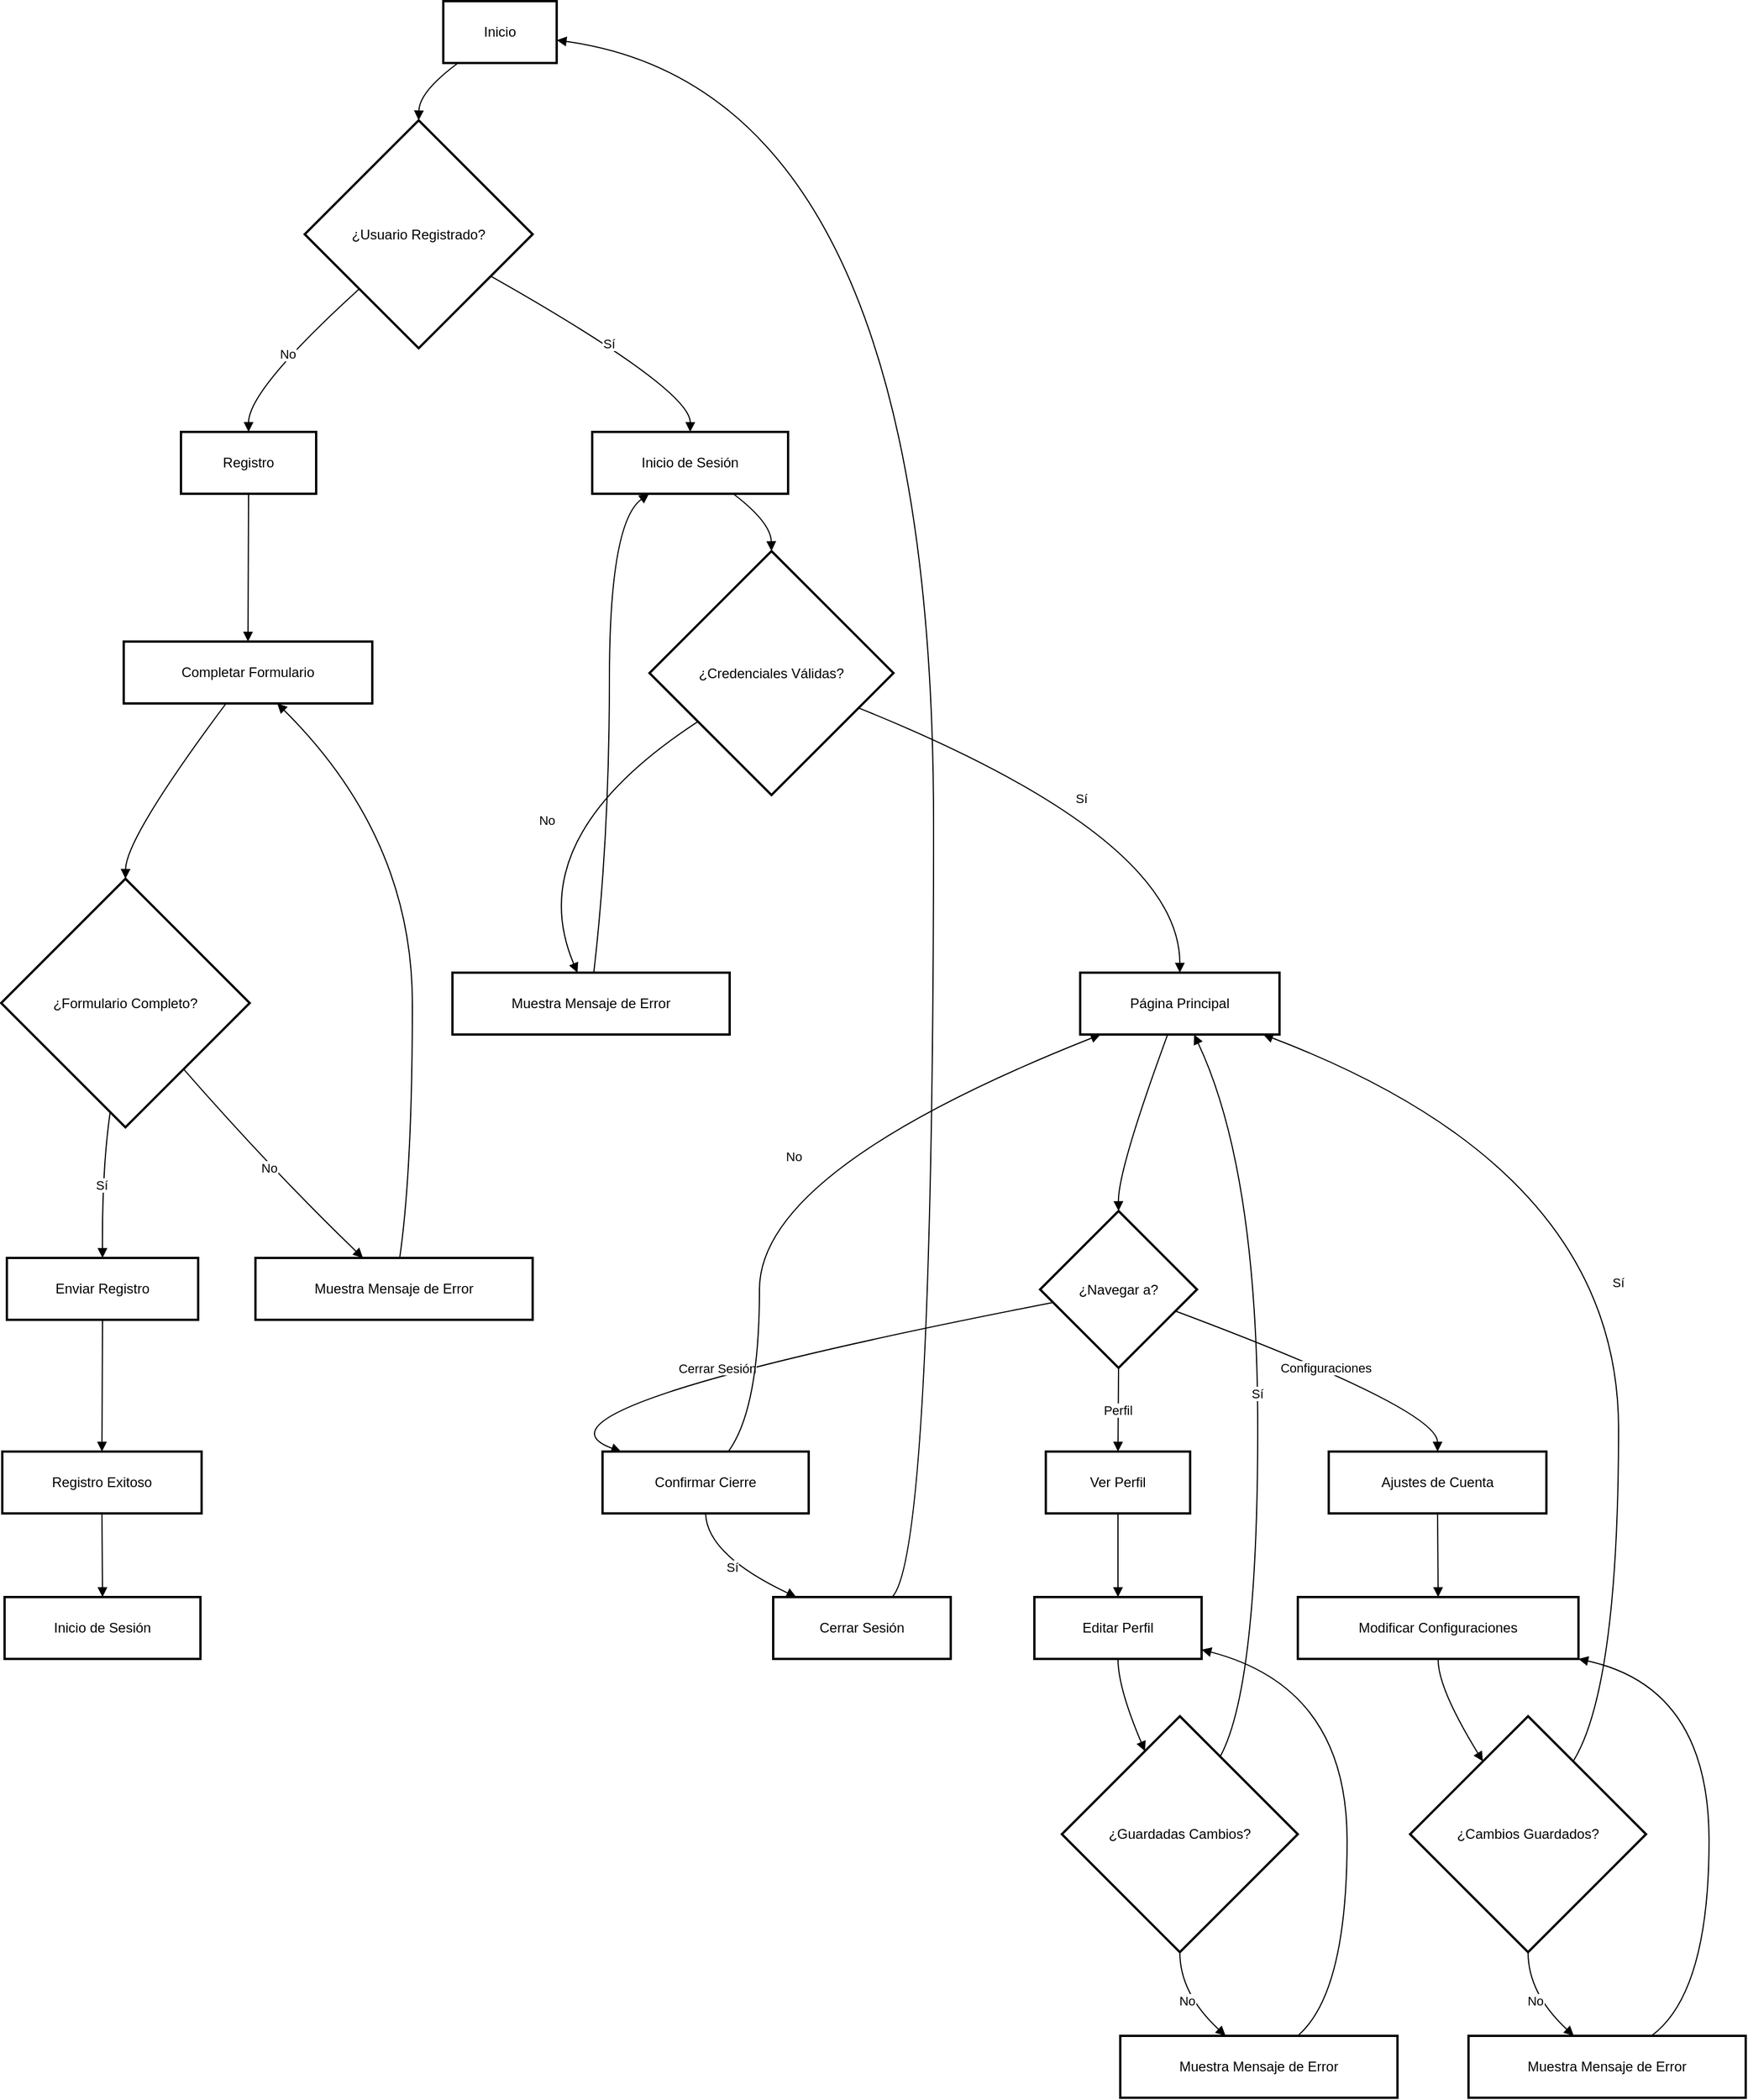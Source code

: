 <mxfile version="26.2.14">
  <diagram name="Página-1" id="99QpyNqReHYSbeTs15qG">
    <mxGraphModel>
      <root>
        <mxCell id="0" />
        <mxCell id="1" parent="0" />
        <mxCell id="2" value="Inicio" style="whiteSpace=wrap;strokeWidth=2;" vertex="1" parent="1">
          <mxGeometry x="394" y="8" width="99" height="54" as="geometry" />
        </mxCell>
        <mxCell id="3" value="¿Usuario Registrado?" style="rhombus;strokeWidth=2;whiteSpace=wrap;" vertex="1" parent="1">
          <mxGeometry x="273" y="112" width="199" height="199" as="geometry" />
        </mxCell>
        <mxCell id="4" value="Inicio de Sesión" style="whiteSpace=wrap;strokeWidth=2;" vertex="1" parent="1">
          <mxGeometry x="524" y="384" width="171" height="54" as="geometry" />
        </mxCell>
        <mxCell id="5" value="Registro" style="whiteSpace=wrap;strokeWidth=2;" vertex="1" parent="1">
          <mxGeometry x="165" y="384" width="118" height="54" as="geometry" />
        </mxCell>
        <mxCell id="6" value="Completar Formulario" style="whiteSpace=wrap;strokeWidth=2;" vertex="1" parent="1">
          <mxGeometry x="115" y="567" width="217" height="54" as="geometry" />
        </mxCell>
        <mxCell id="7" value="¿Formulario Completo?" style="rhombus;strokeWidth=2;whiteSpace=wrap;" vertex="1" parent="1">
          <mxGeometry x="8" y="774" width="217" height="217" as="geometry" />
        </mxCell>
        <mxCell id="8" value="Enviar Registro" style="whiteSpace=wrap;strokeWidth=2;" vertex="1" parent="1">
          <mxGeometry x="13" y="1105" width="167" height="54" as="geometry" />
        </mxCell>
        <mxCell id="9" value="Registro Exitoso" style="whiteSpace=wrap;strokeWidth=2;" vertex="1" parent="1">
          <mxGeometry x="9" y="1274" width="174" height="54" as="geometry" />
        </mxCell>
        <mxCell id="10" value="Inicio de Sesión" style="whiteSpace=wrap;strokeWidth=2;" vertex="1" parent="1">
          <mxGeometry x="11" y="1401" width="171" height="54" as="geometry" />
        </mxCell>
        <mxCell id="11" value="Muestra Mensaje de Error" style="whiteSpace=wrap;strokeWidth=2;" vertex="1" parent="1">
          <mxGeometry x="230" y="1105" width="242" height="54" as="geometry" />
        </mxCell>
        <mxCell id="12" value="¿Credenciales Válidas?" style="rhombus;strokeWidth=2;whiteSpace=wrap;" vertex="1" parent="1">
          <mxGeometry x="574" y="488" width="213" height="213" as="geometry" />
        </mxCell>
        <mxCell id="13" value="Página Principal" style="whiteSpace=wrap;strokeWidth=2;" vertex="1" parent="1">
          <mxGeometry x="950" y="856" width="174" height="54" as="geometry" />
        </mxCell>
        <mxCell id="14" value="Muestra Mensaje de Error" style="whiteSpace=wrap;strokeWidth=2;" vertex="1" parent="1">
          <mxGeometry x="402" y="856" width="242" height="54" as="geometry" />
        </mxCell>
        <mxCell id="15" value="¿Navegar a?" style="rhombus;strokeWidth=2;whiteSpace=wrap;" vertex="1" parent="1">
          <mxGeometry x="915" y="1064" width="137" height="137" as="geometry" />
        </mxCell>
        <mxCell id="16" value="Ver Perfil" style="whiteSpace=wrap;strokeWidth=2;" vertex="1" parent="1">
          <mxGeometry x="920" y="1274" width="126" height="54" as="geometry" />
        </mxCell>
        <mxCell id="17" value="Ajustes de Cuenta" style="whiteSpace=wrap;strokeWidth=2;" vertex="1" parent="1">
          <mxGeometry x="1167" y="1274" width="190" height="54" as="geometry" />
        </mxCell>
        <mxCell id="18" value="Confirmar Cierre" style="whiteSpace=wrap;strokeWidth=2;" vertex="1" parent="1">
          <mxGeometry x="533" y="1274" width="180" height="54" as="geometry" />
        </mxCell>
        <mxCell id="19" value="Cerrar Sesión" style="whiteSpace=wrap;strokeWidth=2;" vertex="1" parent="1">
          <mxGeometry x="682" y="1401" width="155" height="54" as="geometry" />
        </mxCell>
        <mxCell id="20" value="Editar Perfil" style="whiteSpace=wrap;strokeWidth=2;" vertex="1" parent="1">
          <mxGeometry x="910" y="1401" width="146" height="54" as="geometry" />
        </mxCell>
        <mxCell id="21" value="¿Guardadas Cambios?" style="rhombus;strokeWidth=2;whiteSpace=wrap;" vertex="1" parent="1">
          <mxGeometry x="934" y="1505" width="206" height="206" as="geometry" />
        </mxCell>
        <mxCell id="22" value="Muestra Mensaje de Error" style="whiteSpace=wrap;strokeWidth=2;" vertex="1" parent="1">
          <mxGeometry x="985" y="1784" width="242" height="54" as="geometry" />
        </mxCell>
        <mxCell id="23" value="Modificar Configuraciones" style="whiteSpace=wrap;strokeWidth=2;" vertex="1" parent="1">
          <mxGeometry x="1140" y="1401" width="245" height="54" as="geometry" />
        </mxCell>
        <mxCell id="24" value="¿Cambios Guardados?" style="rhombus;strokeWidth=2;whiteSpace=wrap;" vertex="1" parent="1">
          <mxGeometry x="1238" y="1505" width="206" height="206" as="geometry" />
        </mxCell>
        <mxCell id="25" value="Muestra Mensaje de Error" style="whiteSpace=wrap;strokeWidth=2;" vertex="1" parent="1">
          <mxGeometry x="1289" y="1784" width="242" height="54" as="geometry" />
        </mxCell>
        <mxCell id="26" value="" style="curved=1;startArrow=none;endArrow=block;exitX=0.13;exitY=1;entryX=0.5;entryY=0;" edge="1" parent="1" source="2" target="3">
          <mxGeometry relative="1" as="geometry">
            <Array as="points">
              <mxPoint x="373" y="87" />
            </Array>
          </mxGeometry>
        </mxCell>
        <mxCell id="27" value="Sí" style="curved=1;startArrow=none;endArrow=block;exitX=1;exitY=0.79;entryX=0.5;entryY=0;" edge="1" parent="1" source="3" target="4">
          <mxGeometry relative="1" as="geometry">
            <Array as="points">
              <mxPoint x="610" y="347" />
            </Array>
          </mxGeometry>
        </mxCell>
        <mxCell id="28" value="No" style="curved=1;startArrow=none;endArrow=block;exitX=0;exitY=0.96;entryX=0.5;entryY=0;" edge="1" parent="1" source="3" target="5">
          <mxGeometry relative="1" as="geometry">
            <Array as="points">
              <mxPoint x="224" y="347" />
            </Array>
          </mxGeometry>
        </mxCell>
        <mxCell id="29" value="" style="curved=1;startArrow=none;endArrow=block;exitX=0.5;exitY=1;entryX=0.5;entryY=0.01;" edge="1" parent="1" source="5" target="6">
          <mxGeometry relative="1" as="geometry">
            <Array as="points" />
          </mxGeometry>
        </mxCell>
        <mxCell id="30" value="" style="curved=1;startArrow=none;endArrow=block;exitX=0.41;exitY=1.01;entryX=0.5;entryY=0;" edge="1" parent="1" source="6" target="7">
          <mxGeometry relative="1" as="geometry">
            <Array as="points">
              <mxPoint x="117" y="738" />
            </Array>
          </mxGeometry>
        </mxCell>
        <mxCell id="31" value="Sí" style="curved=1;startArrow=none;endArrow=block;exitX=0.43;exitY=1;entryX=0.5;entryY=0.01;" edge="1" parent="1" source="7" target="8">
          <mxGeometry relative="1" as="geometry">
            <Array as="points">
              <mxPoint x="96" y="1028" />
            </Array>
          </mxGeometry>
        </mxCell>
        <mxCell id="32" value="" style="curved=1;startArrow=none;endArrow=block;exitX=0.5;exitY=1.01;entryX=0.5;entryY=0;" edge="1" parent="1" source="8" target="9">
          <mxGeometry relative="1" as="geometry">
            <Array as="points" />
          </mxGeometry>
        </mxCell>
        <mxCell id="33" value="" style="curved=1;startArrow=none;endArrow=block;exitX=0.5;exitY=1;entryX=0.5;entryY=0;" edge="1" parent="1" source="9" target="10">
          <mxGeometry relative="1" as="geometry">
            <Array as="points" />
          </mxGeometry>
        </mxCell>
        <mxCell id="34" value="No" style="curved=1;startArrow=none;endArrow=block;exitX=0.94;exitY=1;entryX=0.39;entryY=0.01;" edge="1" parent="1" source="7" target="11">
          <mxGeometry relative="1" as="geometry">
            <Array as="points">
              <mxPoint x="244" y="1028" />
            </Array>
          </mxGeometry>
        </mxCell>
        <mxCell id="35" value="" style="curved=1;startArrow=none;endArrow=block;exitX=0.52;exitY=0.01;entryX=0.62;entryY=1.01;" edge="1" parent="1" source="11" target="6">
          <mxGeometry relative="1" as="geometry">
            <Array as="points">
              <mxPoint x="367" y="1028" />
              <mxPoint x="367" y="738" />
            </Array>
          </mxGeometry>
        </mxCell>
        <mxCell id="36" value="" style="curved=1;startArrow=none;endArrow=block;exitX=0.72;exitY=1;entryX=0.5;entryY=0;" edge="1" parent="1" source="4" target="12">
          <mxGeometry relative="1" as="geometry">
            <Array as="points">
              <mxPoint x="680" y="463" />
            </Array>
          </mxGeometry>
        </mxCell>
        <mxCell id="37" value="Sí" style="curved=1;startArrow=none;endArrow=block;exitX=1;exitY=0.7;entryX=0.5;entryY=-0.01;" edge="1" parent="1" source="12" target="13">
          <mxGeometry relative="1" as="geometry">
            <Array as="points">
              <mxPoint x="1037" y="738" />
            </Array>
          </mxGeometry>
        </mxCell>
        <mxCell id="38" value="No" style="curved=1;startArrow=none;endArrow=block;exitX=0;exitY=0.83;entryX=0.45;entryY=-0.01;" edge="1" parent="1" source="12" target="14">
          <mxGeometry relative="1" as="geometry">
            <Array as="points">
              <mxPoint x="461" y="738" />
            </Array>
          </mxGeometry>
        </mxCell>
        <mxCell id="39" value="" style="curved=1;startArrow=none;endArrow=block;exitX=0.51;exitY=-0.01;entryX=0.29;entryY=1;" edge="1" parent="1" source="14" target="4">
          <mxGeometry relative="1" as="geometry">
            <Array as="points">
              <mxPoint x="539" y="738" />
              <mxPoint x="539" y="463" />
            </Array>
          </mxGeometry>
        </mxCell>
        <mxCell id="40" value="" style="curved=1;startArrow=none;endArrow=block;exitX=0.44;exitY=0.99;entryX=0.5;entryY=0;" edge="1" parent="1" source="13" target="15">
          <mxGeometry relative="1" as="geometry">
            <Array as="points">
              <mxPoint x="983" y="1028" />
            </Array>
          </mxGeometry>
        </mxCell>
        <mxCell id="41" value="Perfil" style="curved=1;startArrow=none;endArrow=block;exitX=0.5;exitY=1;entryX=0.5;entryY=0;" edge="1" parent="1" source="15" target="16">
          <mxGeometry relative="1" as="geometry">
            <Array as="points" />
          </mxGeometry>
        </mxCell>
        <mxCell id="42" value="Configuraciones" style="curved=1;startArrow=none;endArrow=block;exitX=1;exitY=0.69;entryX=0.5;entryY=0;" edge="1" parent="1" source="15" target="17">
          <mxGeometry relative="1" as="geometry">
            <Array as="points">
              <mxPoint x="1262" y="1237" />
            </Array>
          </mxGeometry>
        </mxCell>
        <mxCell id="43" value="Cerrar Sesión" style="curved=1;startArrow=none;endArrow=block;exitX=0;exitY=0.6;entryX=0.09;entryY=0;" edge="1" parent="1" source="15" target="18">
          <mxGeometry relative="1" as="geometry">
            <Array as="points">
              <mxPoint x="447" y="1237" />
            </Array>
          </mxGeometry>
        </mxCell>
        <mxCell id="44" value="Sí" style="curved=1;startArrow=none;endArrow=block;exitX=0.5;exitY=1;entryX=0.13;entryY=0;" edge="1" parent="1" source="18" target="19">
          <mxGeometry relative="1" as="geometry">
            <Array as="points">
              <mxPoint x="624" y="1364" />
            </Array>
          </mxGeometry>
        </mxCell>
        <mxCell id="45" value="" style="curved=1;startArrow=none;endArrow=block;exitX=0.67;exitY=0;entryX=1;entryY=0.63;" edge="1" parent="1" source="19" target="2">
          <mxGeometry relative="1" as="geometry">
            <Array as="points">
              <mxPoint x="822" y="1364" />
              <mxPoint x="822" y="87" />
            </Array>
          </mxGeometry>
        </mxCell>
        <mxCell id="46" value="No" style="curved=1;startArrow=none;endArrow=block;exitX=0.61;exitY=0;entryX=0.11;entryY=0.99;" edge="1" parent="1" source="18" target="13">
          <mxGeometry relative="1" as="geometry">
            <Array as="points">
              <mxPoint x="670" y="1237" />
              <mxPoint x="670" y="1028" />
            </Array>
          </mxGeometry>
        </mxCell>
        <mxCell id="47" value="" style="curved=1;startArrow=none;endArrow=block;exitX=0.5;exitY=1;entryX=0.5;entryY=0;" edge="1" parent="1" source="16" target="20">
          <mxGeometry relative="1" as="geometry">
            <Array as="points" />
          </mxGeometry>
        </mxCell>
        <mxCell id="48" value="" style="curved=1;startArrow=none;endArrow=block;exitX=0.5;exitY=1;entryX=0.29;entryY=0;" edge="1" parent="1" source="20" target="21">
          <mxGeometry relative="1" as="geometry">
            <Array as="points">
              <mxPoint x="983" y="1480" />
            </Array>
          </mxGeometry>
        </mxCell>
        <mxCell id="49" value="Sí" style="curved=1;startArrow=none;endArrow=block;exitX=0.76;exitY=0;entryX=0.57;entryY=0.99;" edge="1" parent="1" source="21" target="13">
          <mxGeometry relative="1" as="geometry">
            <Array as="points">
              <mxPoint x="1105" y="1480" />
              <mxPoint x="1105" y="1028" />
            </Array>
          </mxGeometry>
        </mxCell>
        <mxCell id="50" value="No" style="curved=1;startArrow=none;endArrow=block;exitX=0.5;exitY=1;entryX=0.38;entryY=0;" edge="1" parent="1" source="21" target="22">
          <mxGeometry relative="1" as="geometry">
            <Array as="points">
              <mxPoint x="1037" y="1747" />
            </Array>
          </mxGeometry>
        </mxCell>
        <mxCell id="51" value="" style="curved=1;startArrow=none;endArrow=block;exitX=0.64;exitY=0;entryX=1;entryY=0.85;" edge="1" parent="1" source="22" target="20">
          <mxGeometry relative="1" as="geometry">
            <Array as="points">
              <mxPoint x="1183" y="1747" />
              <mxPoint x="1183" y="1480" />
            </Array>
          </mxGeometry>
        </mxCell>
        <mxCell id="52" value="" style="curved=1;startArrow=none;endArrow=block;exitX=0.5;exitY=1;entryX=0.5;entryY=0;" edge="1" parent="1" source="17" target="23">
          <mxGeometry relative="1" as="geometry">
            <Array as="points" />
          </mxGeometry>
        </mxCell>
        <mxCell id="53" value="" style="curved=1;startArrow=none;endArrow=block;exitX=0.5;exitY=1;entryX=0.19;entryY=0;" edge="1" parent="1" source="23" target="24">
          <mxGeometry relative="1" as="geometry">
            <Array as="points">
              <mxPoint x="1262" y="1480" />
            </Array>
          </mxGeometry>
        </mxCell>
        <mxCell id="54" value="Sí" style="curved=1;startArrow=none;endArrow=block;exitX=0.81;exitY=0;entryX=0.91;entryY=0.99;" edge="1" parent="1" source="24" target="13">
          <mxGeometry relative="1" as="geometry">
            <Array as="points">
              <mxPoint x="1420" y="1480" />
              <mxPoint x="1420" y="1028" />
            </Array>
          </mxGeometry>
        </mxCell>
        <mxCell id="55" value="No" style="curved=1;startArrow=none;endArrow=block;exitX=0.5;exitY=1;entryX=0.38;entryY=0;" edge="1" parent="1" source="24" target="25">
          <mxGeometry relative="1" as="geometry">
            <Array as="points">
              <mxPoint x="1341" y="1747" />
            </Array>
          </mxGeometry>
        </mxCell>
        <mxCell id="56" value="" style="curved=1;startArrow=none;endArrow=block;exitX=0.66;exitY=0;entryX=1;entryY=1;" edge="1" parent="1" source="25" target="23">
          <mxGeometry relative="1" as="geometry">
            <Array as="points">
              <mxPoint x="1499" y="1747" />
              <mxPoint x="1499" y="1480" />
            </Array>
          </mxGeometry>
        </mxCell>
      </root>
    </mxGraphModel>
  </diagram>
</mxfile>
